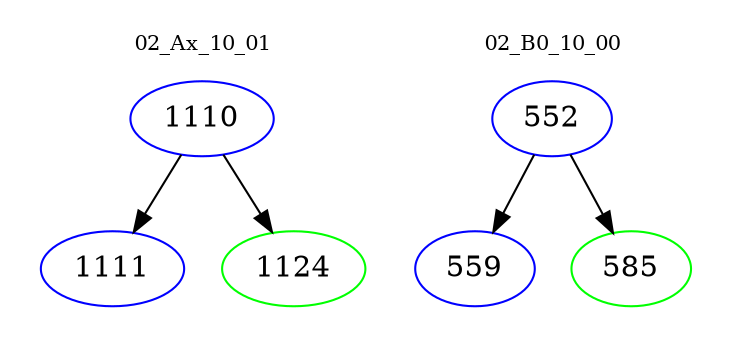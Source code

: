 digraph{
subgraph cluster_0 {
color = white
label = "02_Ax_10_01";
fontsize=10;
T0_1110 [label="1110", color="blue"]
T0_1110 -> T0_1111 [color="black"]
T0_1111 [label="1111", color="blue"]
T0_1110 -> T0_1124 [color="black"]
T0_1124 [label="1124", color="green"]
}
subgraph cluster_1 {
color = white
label = "02_B0_10_00";
fontsize=10;
T1_552 [label="552", color="blue"]
T1_552 -> T1_559 [color="black"]
T1_559 [label="559", color="blue"]
T1_552 -> T1_585 [color="black"]
T1_585 [label="585", color="green"]
}
}
